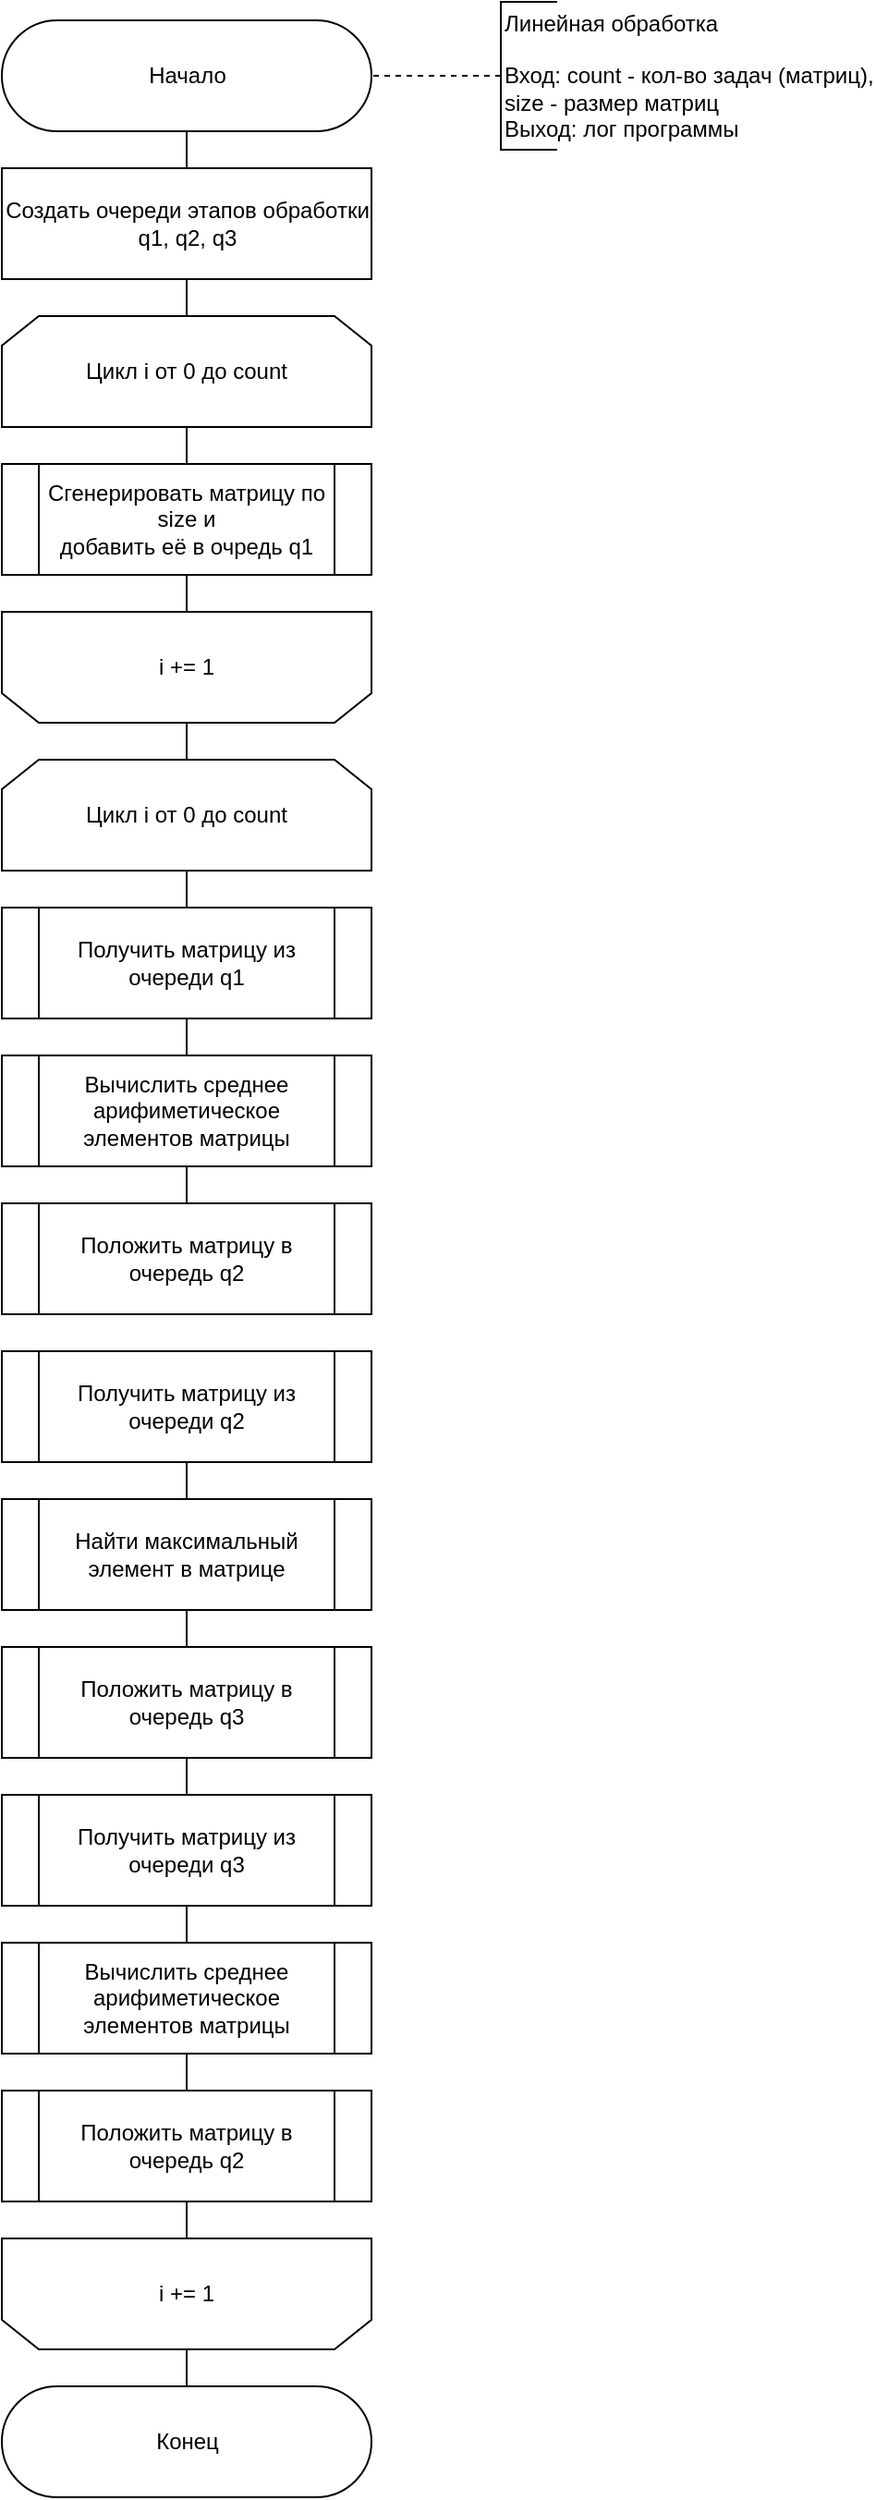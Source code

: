 <mxfile>
    <diagram id="QM2p47kPDZQZnexqTIiv" name="Страница 1">
        <mxGraphModel dx="803" dy="605" grid="1" gridSize="10" guides="1" tooltips="1" connect="1" arrows="1" fold="1" page="1" pageScale="1" pageWidth="1654" pageHeight="2336" math="0" shadow="0">
            <root>
                <mxCell id="0"/>
                <mxCell id="1" parent="0"/>
                <mxCell id="29" style="edgeStyle=none;html=1;exitX=0.5;exitY=0.5;exitDx=0;exitDy=30;exitPerimeter=0;entryX=0.5;entryY=0;entryDx=0;entryDy=0;endArrow=none;endFill=0;" parent="1" source="3" target="28" edge="1">
                    <mxGeometry relative="1" as="geometry"/>
                </mxCell>
                <mxCell id="3" value="Начало" style="html=1;dashed=0;whitespace=wrap;shape=mxgraph.dfd.start" parent="1" vertex="1">
                    <mxGeometry x="860" y="120" width="200" height="60" as="geometry"/>
                </mxCell>
                <mxCell id="6" value="" style="edgeStyle=orthogonalEdgeStyle;rounded=0;orthogonalLoop=1;jettySize=auto;html=1;endArrow=none;endFill=0;dashed=1;" parent="1" source="7" target="3" edge="1">
                    <mxGeometry relative="1" as="geometry"/>
                </mxCell>
                <mxCell id="7" value="Линейная обработка&lt;br&gt;&lt;br&gt;Вход: count - кол-во задач (матриц), &lt;br&gt;size - размер матриц&lt;br&gt;Выход: лог программы" style="html=1;dashed=0;whitespace=wrap;shape=partialRectangle;right=0;align=left;" parent="1" vertex="1">
                    <mxGeometry x="1130" y="110" width="30" height="80" as="geometry"/>
                </mxCell>
                <mxCell id="25" style="edgeStyle=none;html=1;exitX=0.5;exitY=1;exitDx=0;exitDy=0;entryX=0.5;entryY=0;entryDx=0;entryDy=0;endArrow=none;endFill=0;" parent="1" source="21" target="24" edge="1">
                    <mxGeometry relative="1" as="geometry"/>
                </mxCell>
                <mxCell id="21" value="Цикл i от 0 до count" style="shape=loopLimit;whiteSpace=wrap;html=1;direction=east" parent="1" vertex="1">
                    <mxGeometry x="860" y="280" width="200" height="60" as="geometry"/>
                </mxCell>
                <mxCell id="32" style="edgeStyle=none;html=1;exitX=0.5;exitY=1;exitDx=0;exitDy=0;entryX=0.5;entryY=1;entryDx=0;entryDy=0;endArrow=none;endFill=0;" parent="1" source="24" target="31" edge="1">
                    <mxGeometry relative="1" as="geometry"/>
                </mxCell>
                <mxCell id="24" value="Сгенерировать матрицу по size и &lt;br&gt;добавить её в очредь q1" style="shape=process;whiteSpace=wrap;html=1;backgroundOutline=1;" parent="1" vertex="1">
                    <mxGeometry x="860" y="360" width="200" height="60" as="geometry"/>
                </mxCell>
                <mxCell id="30" style="edgeStyle=none;html=1;exitX=0.5;exitY=1;exitDx=0;exitDy=0;entryX=0.5;entryY=0;entryDx=0;entryDy=0;endArrow=none;endFill=0;" parent="1" source="28" target="21" edge="1">
                    <mxGeometry relative="1" as="geometry"/>
                </mxCell>
                <mxCell id="28" value="Создать очереди этапов обработки&lt;br&gt;q1, q2, q3" style="html=1;dashed=0;whitespace=wrap;" parent="1" vertex="1">
                    <mxGeometry x="860" y="200" width="200" height="60" as="geometry"/>
                </mxCell>
                <mxCell id="34" style="edgeStyle=none;html=1;exitX=0.5;exitY=0;exitDx=0;exitDy=0;entryX=0.5;entryY=0;entryDx=0;entryDy=0;endArrow=none;endFill=0;" parent="1" source="31" edge="1">
                    <mxGeometry relative="1" as="geometry">
                        <mxPoint x="960" y="520" as="targetPoint"/>
                    </mxGeometry>
                </mxCell>
                <mxCell id="31" value="i += 1" style="shape=loopLimit;whiteSpace=wrap;html=1;strokeWidth=1;direction=west;" parent="1" vertex="1">
                    <mxGeometry x="860" y="440" width="200" height="60" as="geometry"/>
                </mxCell>
                <mxCell id="49" style="edgeStyle=none;html=1;exitX=0.5;exitY=1;exitDx=0;exitDy=0;entryX=0.5;entryY=0;entryDx=0;entryDy=0;endArrow=none;endFill=0;" edge="1" parent="1" source="35" target="47">
                    <mxGeometry relative="1" as="geometry"/>
                </mxCell>
                <mxCell id="35" value="Цикл i от 0 до count" style="shape=loopLimit;whiteSpace=wrap;html=1;direction=east" parent="1" vertex="1">
                    <mxGeometry x="860" y="520" width="200" height="60" as="geometry"/>
                </mxCell>
                <mxCell id="44" style="edgeStyle=none;html=1;exitX=0.5;exitY=1;exitDx=0;exitDy=0;entryX=0.5;entryY=1;entryDx=0;entryDy=0;endArrow=none;endFill=0;" parent="1" target="43" edge="1">
                    <mxGeometry relative="1" as="geometry">
                        <mxPoint x="960" y="1300" as="sourcePoint"/>
                    </mxGeometry>
                </mxCell>
                <mxCell id="46" style="edgeStyle=none;html=1;exitX=0.5;exitY=0;exitDx=0;exitDy=0;entryX=0.5;entryY=0.5;entryDx=0;entryDy=-30;entryPerimeter=0;endArrow=none;endFill=0;" parent="1" source="43" target="45" edge="1">
                    <mxGeometry relative="1" as="geometry"/>
                </mxCell>
                <mxCell id="43" value="i += 1" style="shape=loopLimit;whiteSpace=wrap;html=1;strokeWidth=1;direction=west;" parent="1" vertex="1">
                    <mxGeometry x="860" y="1320" width="200" height="60" as="geometry"/>
                </mxCell>
                <mxCell id="45" value="Конец" style="html=1;dashed=0;whitespace=wrap;shape=mxgraph.dfd.start" parent="1" vertex="1">
                    <mxGeometry x="860" y="1400" width="200" height="60" as="geometry"/>
                </mxCell>
                <mxCell id="52" style="edgeStyle=none;html=1;exitX=0.5;exitY=1;exitDx=0;exitDy=0;entryX=0.5;entryY=0;entryDx=0;entryDy=0;endArrow=none;endFill=0;" edge="1" parent="1" source="47" target="50">
                    <mxGeometry relative="1" as="geometry"/>
                </mxCell>
                <mxCell id="47" value="Получить матрицу из очереди q1" style="shape=process;whiteSpace=wrap;html=1;backgroundOutline=1;" vertex="1" parent="1">
                    <mxGeometry x="860" y="600" width="200" height="60" as="geometry"/>
                </mxCell>
                <mxCell id="53" style="edgeStyle=none;html=1;exitX=0.5;exitY=1;exitDx=0;exitDy=0;entryX=0.5;entryY=0;entryDx=0;entryDy=0;endArrow=none;endFill=0;" edge="1" parent="1" source="50" target="51">
                    <mxGeometry relative="1" as="geometry"/>
                </mxCell>
                <mxCell id="50" value="Вычислить среднее арифиметическое элементов матрицы" style="shape=process;whiteSpace=wrap;html=1;backgroundOutline=1;" vertex="1" parent="1">
                    <mxGeometry x="860" y="680" width="200" height="60" as="geometry"/>
                </mxCell>
                <mxCell id="51" value="Положить матрицу в очередь q2" style="shape=process;whiteSpace=wrap;html=1;backgroundOutline=1;" vertex="1" parent="1">
                    <mxGeometry x="860" y="760" width="200" height="60" as="geometry"/>
                </mxCell>
                <mxCell id="64" style="edgeStyle=none;html=1;exitX=0.5;exitY=1;exitDx=0;exitDy=0;entryX=0.5;entryY=0;entryDx=0;entryDy=0;endArrow=none;endFill=0;" edge="1" source="65" target="67" parent="1">
                    <mxGeometry relative="1" as="geometry"/>
                </mxCell>
                <mxCell id="65" value="Получить матрицу из очереди q2" style="shape=process;whiteSpace=wrap;html=1;backgroundOutline=1;" vertex="1" parent="1">
                    <mxGeometry x="860" y="840" width="200" height="60" as="geometry"/>
                </mxCell>
                <mxCell id="66" style="edgeStyle=none;html=1;exitX=0.5;exitY=1;exitDx=0;exitDy=0;entryX=0.5;entryY=0;entryDx=0;entryDy=0;endArrow=none;endFill=0;" edge="1" source="67" target="68" parent="1">
                    <mxGeometry relative="1" as="geometry"/>
                </mxCell>
                <mxCell id="67" value="Найти максимальный элемент в матрице" style="shape=process;whiteSpace=wrap;html=1;backgroundOutline=1;" vertex="1" parent="1">
                    <mxGeometry x="860" y="920" width="200" height="60" as="geometry"/>
                </mxCell>
                <mxCell id="75" style="edgeStyle=none;html=1;exitX=0.5;exitY=1;exitDx=0;exitDy=0;entryX=0.5;entryY=0;entryDx=0;entryDy=0;endArrow=none;endFill=0;" edge="1" parent="1" source="68" target="70">
                    <mxGeometry relative="1" as="geometry"/>
                </mxCell>
                <mxCell id="68" value="Положить матрицу в очередь q3" style="shape=process;whiteSpace=wrap;html=1;backgroundOutline=1;" vertex="1" parent="1">
                    <mxGeometry x="860" y="1000" width="200" height="60" as="geometry"/>
                </mxCell>
                <mxCell id="69" style="edgeStyle=none;html=1;exitX=0.5;exitY=1;exitDx=0;exitDy=0;entryX=0.5;entryY=0;entryDx=0;entryDy=0;endArrow=none;endFill=0;" edge="1" source="70" target="72" parent="1">
                    <mxGeometry relative="1" as="geometry"/>
                </mxCell>
                <mxCell id="70" value="Получить матрицу из очереди q3" style="shape=process;whiteSpace=wrap;html=1;backgroundOutline=1;" vertex="1" parent="1">
                    <mxGeometry x="860" y="1080" width="200" height="60" as="geometry"/>
                </mxCell>
                <mxCell id="71" style="edgeStyle=none;html=1;exitX=0.5;exitY=1;exitDx=0;exitDy=0;entryX=0.5;entryY=0;entryDx=0;entryDy=0;endArrow=none;endFill=0;" edge="1" source="72" target="73" parent="1">
                    <mxGeometry relative="1" as="geometry"/>
                </mxCell>
                <mxCell id="72" value="Вычислить среднее арифиметическое элементов матрицы" style="shape=process;whiteSpace=wrap;html=1;backgroundOutline=1;" vertex="1" parent="1">
                    <mxGeometry x="860" y="1160" width="200" height="60" as="geometry"/>
                </mxCell>
                <mxCell id="73" value="Положить матрицу в очередь q2" style="shape=process;whiteSpace=wrap;html=1;backgroundOutline=1;" vertex="1" parent="1">
                    <mxGeometry x="860" y="1240" width="200" height="60" as="geometry"/>
                </mxCell>
            </root>
        </mxGraphModel>
    </diagram>
</mxfile>